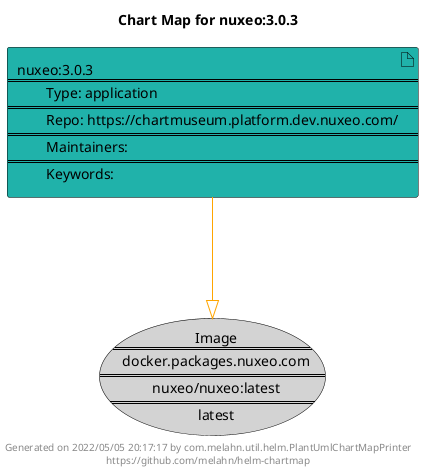 @startuml
skinparam linetype ortho
skinparam backgroundColor white
skinparam usecaseBorderColor black
skinparam usecaseArrowColor LightSlateGray
skinparam artifactBorderColor black
skinparam artifactArrowColor LightSlateGray

title Chart Map for nuxeo:3.0.3

'There is one referenced Helm Chart
artifact "nuxeo:3.0.3\n====\n\tType: application\n====\n\tRepo: https://chartmuseum.platform.dev.nuxeo.com/\n====\n\tMaintainers: \n====\n\tKeywords: " as nuxeo_3_0_3 #LightSeaGreen

'There is one referenced Docker Image
usecase "Image\n====\ndocker.packages.nuxeo.com\n====\nnuxeo/nuxeo:latest\n====\nlatest" as docker_packages_nuxeo_com_nuxeo_nuxeo_latest #LightGray

'Chart Dependencies
nuxeo_3_0_3--[#orange]-|>docker_packages_nuxeo_com_nuxeo_nuxeo_latest

center footer Generated on 2022/05/05 20:17:17 by com.melahn.util.helm.PlantUmlChartMapPrinter\nhttps://github.com/melahn/helm-chartmap
@enduml
